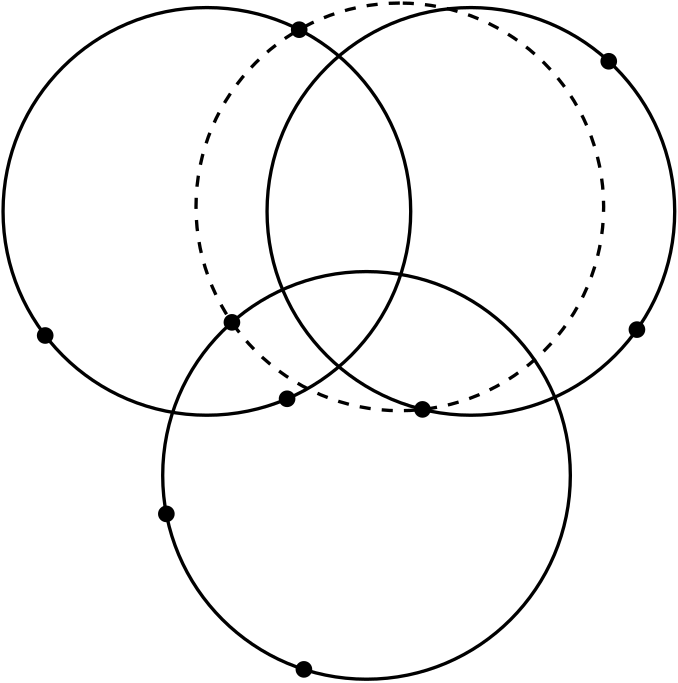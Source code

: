 <?xml version="1.0"?>
<!DOCTYPE ipe SYSTEM "ipe.dtd">
<ipe version="70212" creator="Ipe 7.2.12">
<info created="D:20190308111716" modified="D:20190823234259"/>
<ipestyle name="basic">
<symbol name="arrow/arc(spx)">
<path stroke="sym-stroke" fill="sym-stroke" pen="sym-pen">
0 0 m
-1 0.333 l
-1 -0.333 l
h
</path>
</symbol>
<symbol name="arrow/farc(spx)">
<path stroke="sym-stroke" fill="white" pen="sym-pen">
0 0 m
-1 0.333 l
-1 -0.333 l
h
</path>
</symbol>
<symbol name="arrow/ptarc(spx)">
<path stroke="sym-stroke" fill="sym-stroke" pen="sym-pen">
0 0 m
-1 0.333 l
-0.8 0 l
-1 -0.333 l
h
</path>
</symbol>
<symbol name="arrow/fptarc(spx)">
<path stroke="sym-stroke" fill="white" pen="sym-pen">
0 0 m
-1 0.333 l
-0.8 0 l
-1 -0.333 l
h
</path>
</symbol>
<symbol name="mark/circle(sx)" transformations="translations">
<path fill="sym-stroke">
0.6 0 0 0.6 0 0 e
0.4 0 0 0.4 0 0 e
</path>
</symbol>
<symbol name="mark/disk(sx)" transformations="translations">
<path fill="sym-stroke">
0.6 0 0 0.6 0 0 e
</path>
</symbol>
<symbol name="mark/fdisk(sfx)" transformations="translations">
<group>
<path fill="sym-fill">
0.5 0 0 0.5 0 0 e
</path>
<path fill="sym-stroke" fillrule="eofill">
0.6 0 0 0.6 0 0 e
0.4 0 0 0.4 0 0 e
</path>
</group>
</symbol>
<symbol name="mark/box(sx)" transformations="translations">
<path fill="sym-stroke" fillrule="eofill">
-0.6 -0.6 m
0.6 -0.6 l
0.6 0.6 l
-0.6 0.6 l
h
-0.4 -0.4 m
0.4 -0.4 l
0.4 0.4 l
-0.4 0.4 l
h
</path>
</symbol>
<symbol name="mark/square(sx)" transformations="translations">
<path fill="sym-stroke">
-0.6 -0.6 m
0.6 -0.6 l
0.6 0.6 l
-0.6 0.6 l
h
</path>
</symbol>
<symbol name="mark/fsquare(sfx)" transformations="translations">
<group>
<path fill="sym-fill">
-0.5 -0.5 m
0.5 -0.5 l
0.5 0.5 l
-0.5 0.5 l
h
</path>
<path fill="sym-stroke" fillrule="eofill">
-0.6 -0.6 m
0.6 -0.6 l
0.6 0.6 l
-0.6 0.6 l
h
-0.4 -0.4 m
0.4 -0.4 l
0.4 0.4 l
-0.4 0.4 l
h
</path>
</group>
</symbol>
<symbol name="mark/cross(sx)" transformations="translations">
<group>
<path fill="sym-stroke">
-0.43 -0.57 m
0.57 0.43 l
0.43 0.57 l
-0.57 -0.43 l
h
</path>
<path fill="sym-stroke">
-0.43 0.57 m
0.57 -0.43 l
0.43 -0.57 l
-0.57 0.43 l
h
</path>
</group>
</symbol>
<symbol name="arrow/fnormal(spx)">
<path stroke="sym-stroke" fill="white" pen="sym-pen">
0 0 m
-1 0.333 l
-1 -0.333 l
h
</path>
</symbol>
<symbol name="arrow/pointed(spx)">
<path stroke="sym-stroke" fill="sym-stroke" pen="sym-pen">
0 0 m
-1 0.333 l
-0.8 0 l
-1 -0.333 l
h
</path>
</symbol>
<symbol name="arrow/fpointed(spx)">
<path stroke="sym-stroke" fill="white" pen="sym-pen">
0 0 m
-1 0.333 l
-0.8 0 l
-1 -0.333 l
h
</path>
</symbol>
<symbol name="arrow/linear(spx)">
<path stroke="sym-stroke" pen="sym-pen">
-1 0.333 m
0 0 l
-1 -0.333 l
</path>
</symbol>
<symbol name="arrow/fdouble(spx)">
<path stroke="sym-stroke" fill="white" pen="sym-pen">
0 0 m
-1 0.333 l
-1 -0.333 l
h
-1 0 m
-2 0.333 l
-2 -0.333 l
h
</path>
</symbol>
<symbol name="arrow/double(spx)">
<path stroke="sym-stroke" fill="sym-stroke" pen="sym-pen">
0 0 m
-1 0.333 l
-1 -0.333 l
h
-1 0 m
-2 0.333 l
-2 -0.333 l
h
</path>
</symbol>
<pen name="heavier" value="0.8"/>
<pen name="fat" value="1.2"/>
<pen name="ultrafat" value="2"/>
<symbolsize name="large" value="5"/>
<symbolsize name="small" value="2"/>
<symbolsize name="tiny" value="1.1"/>
<arrowsize name="large" value="10"/>
<arrowsize name="small" value="5"/>
<arrowsize name="tiny" value="3"/>
<color name="red" value="1 0.5 0.5"/>
<color name="green" value="0.5 1 0.5"/>
<color name="blue" value="0.5 0.5 1"/>
<color name="yellow" value="1 1 0.5"/>
<color name="orange" value="1 0.823 0.5"/>
<color name="gold" value="1 0.921 0.5"/>
<color name="dark grey" value="0.2"/>
<color name="light grey" value="0.8"/>
<dashstyle name="dashed" value="[4] 0"/>
<dashstyle name="dotted" value="[1 3] 0"/>
<dashstyle name="dash dotted" value="[4 2 1 2] 0"/>
<dashstyle name="dash dot dotted" value="[4 2 1 2 1 2] 0"/>
<textsize name="large" value="\large"/>
<textsize name="small" value="\small"/>
<textsize name="tiny" value="\tiny"/>
<textsize name="Large" value="\Large"/>
<textsize name="LARGE" value="\LARGE"/>
<textsize name="huge" value="\huge"/>
<textsize name="Huge" value="\Huge"/>
<textsize name="footnote" value="\footnotesize"/>
<textstyle name="center" begin="\begin{center}" end="\end{center}"/>
<textstyle name="itemize" begin="\begin{itemize}" end="\end{itemize}"/>
<textstyle name="item" begin="\begin{itemize}\item{}" end="\end{itemize}"/>
<gridsize name="4 pts" value="4"/>
<gridsize name="8 pts (~3 mm)" value="8"/>
<gridsize name="16 pts (~6 mm)" value="16"/>
<gridsize name="32 pts (~12 mm)" value="32"/>
<gridsize name="10 pts (~3.5 mm)" value="10"/>
<gridsize name="20 pts (~7 mm)" value="20"/>
<gridsize name="14 pts (~5 mm)" value="14"/>
<gridsize name="28 pts (~10 mm)" value="28"/>
<gridsize name="56 pts (~20 mm)" value="56"/>
<anglesize name="90 deg" value="90"/>
<anglesize name="60 deg" value="60"/>
<anglesize name="45 deg" value="45"/>
<anglesize name="30 deg" value="30"/>
<anglesize name="22.5 deg" value="22.5"/>
<tiling name="falling" angle="-60" step="4" width="1"/>
<tiling name="rising" angle="30" step="4" width="1"/>
</ipestyle>
<page>
<layer name="alpha"/>
<view layers="alpha" active="alpha"/>
<path layer="alpha" matrix="0 2.29303 -2.29303 0 1319.56 -211.305" stroke="black" pen="fat">
32 0 0 32 288 448 e
</path>
<path matrix="0 2.29303 -2.29303 0 1262.09 -116.264" stroke="black" pen="fat">
32 0 0 32 288 448 e
</path>
<path matrix="0 2.29303 -2.29303 0 1331.55 -114.636" stroke="black" dash="dashed" pen="fat">
32 0 0 32 288 448 e
</path>
<path matrix="0 2.29303 -2.29303 0 1357.13 -116.264" stroke="black" pen="fat">
32 0 0 32 288 448 e
</path>
<use matrix="0 2.29303 -2.29303 0 1247.33 -592.168" name="mark/disk(sx)" pos="423.643 426.331" size="large" stroke="black"/>
<use matrix="0 2.29303 -2.29303 0 1247.33 -592.168" name="mark/disk(sx)" pos="448.055 447.926" size="large" stroke="black"/>
<use matrix="-0.407496 -2.25653 2.25653 -0.407496 -550.223 1760.59" name="mark/disk(sx)" pos="477.662 438.149" size="large" stroke="black"/>
<use matrix="0 2.29303 -2.29303 0 1247.33 -592.168" name="mark/disk(sx)" pos="476.062 466.949" size="large" stroke="black"/>
<use matrix="0 2.29303 -2.29303 0 1247.33 -592.168" name="mark/disk(sx)" pos="466.125 428.972" size="large" stroke="black"/>
<use matrix="0 2.29303 -2.29303 0 1244.58 -590.699" name="mark/disk(sx)" pos="523.432 425.87" size="large" stroke="black"/>
<use matrix="0 2.29303 -2.29303 0 1247.33 -592.168" name="mark/disk(sx)" pos="476.985 374.046" size="large" stroke="black"/>
<use matrix="0 2.29303 -2.29303 0 1243.09 -591.263" name="mark/disk(sx)" pos="464.065 405.866" size="large" stroke="black"/>
<use matrix="0 2.29303 -2.29303 0 1303.2 -611.234" name="mark/disk(sx)" pos="527.428 402.834" size="large" stroke="black"/>
</page>
<page>
<layer name="alpha"/>
<view layers="alpha" active="alpha"/>
<path layer="alpha" matrix="-1 0 -0 -1 576 1318.28" stroke="black" pen="fat">
192 576 m
384 576 l
288 742.277 l
h
</path>
<path matrix="-1 0 -0 -1 576 1318.28" stroke="black" dash="dashed" pen="heavier">
288 576 m
288 742.277 l
</path>
<use matrix="-1 0 -0 -1 576 1318.28" name="mark/disk(sx)" pos="288 653.237" size="large" stroke="black"/>
<use matrix="-1 0 -0 -1 576 1318.28" name="mark/disk(sx)" pos="288 576" size="large" stroke="black"/>
</page>
<page>
<layer name="alpha"/>
<view layers="alpha" active="alpha"/>
<path layer="alpha" matrix="2.33383 0 0 2.18797 -194.73 -976.357" stroke="black" dash="dotted" pen="fat">
184 640 m
184 768 l
</path>
<path matrix="2.33383 0 0 2.18797 -194.73 -976.357" stroke="black" dash="dotted" pen="fat">
232 640 m
232 768 l
</path>
<path matrix="2.8724 0 0 2.33383 -263.668 -1107.05" stroke="black" dash="dotted" pen="fat">
128 728 m
232 728 l
</path>
<path matrix="2.33383 0 0 2.33383 -194.73 -1107.05" stroke="black" dash="dotted" pen="fat">
128 776 m
256 776 l
</path>
<path matrix="2.33383 0 0 2.33383 -194.73 -1275.09" stroke="black" dash="dotted" pen="fat">
128 776 m
256 776 l
</path>
<path matrix="2.33383 0 0 2.33383 -194.73 -1387.11" stroke="black" dash="dotted" pen="fat">
128 776 m
256 776 l
</path>
<path matrix="2.33383 0 0 2.05926 -194.73 -893.987" stroke="black" dash="dotted" pen="fat">
176 640 m
176 776 l
</path>
<path matrix="2.33383 0 0 2.05926 -194.73 -893.987" stroke="black" dash="dotted" pen="fat">
144 640 m
144 776 l
</path>
<path matrix="2.33383 0 0 2.05926 -194.73 -893.987" stroke="black" dash="dotted" pen="fat">
256 640 m
256 776 l
</path>
<use matrix="2.33383 0 0 2.33383 -166.724 -1097.72" name="mark/disk(sx)" pos="192 768" size="large" stroke="black"/>
<path matrix="2.33383 0 0 2.33383 -194.73 -1107.05" stroke="black" dash="dashed" pen="fat">
184 776 m
232 776 l
232 768 l
256 768 l
256 704 l
232 704 l
232 728 l
184 728 l
184 776 l
</path>
<path matrix="2.33383 0 0 2.33383 -204.065 -1107.05" stroke="black" pen="ultrafat">
208 772 m
48 0 0 -48 208 724 256 724 a
</path>
<path matrix="2.8724 0 0 2.33383 -263.668 -1013.7" stroke="black" dash="dotted" pen="fat">
128 728 m
232 728 l
</path>
<use matrix="2.33383 0 0 2.33383 -54.7001 -1209.74" name="mark/disk(sx)" pos="192 768" size="large" stroke="black"/>
<path matrix="2.33383 0 0 2.33383 -194.73 -1107.05" stroke="black" pen="fat">
252 724 m
48 0 0 -48 204 724 204 772 a
</path>
<path matrix="2.33383 0 0 2.05926 -493.46 -893.987" stroke="black" dash="dotted" pen="fat">
256 640 m
256 776 l
</path>
</page>
<page>
<layer name="levels"/>
<layer name="tree"/>
<layer name="tables"/>
<layer name="legend"/>
<layer name="subcells-to-pointers"/>
<layer name="pointers"/>
<layer name="pointers-to-tables"/>
<layer name="separators"/>
<view layers="levels tree tables legend subcells-to-pointers pointers pointers-to-tables separators" active="pointers-to-tables"/>
<path layer="levels" matrix="-0.668927 0 0 -0.668927 465.531 1177.98" stroke="black" pen="fat">
192 640 m
320 640 l
256 750.851 l
h
</path>
<path matrix="0.668927 0 0 0.668927 133.744 247.598" stroke="black" pen="fat">
211.958 688.571 m
276.958 704.013 l
</path>
<path matrix="0.668927 0 0 0.668927 133.744 247.598" stroke="black" pen="fat">
211.958 688.571 m
304 750.851 l
</path>
<path matrix="0.668927 0 0 0.668927 9.8907 144.216" stroke="black" pen="fat">
211.958 688.571 m
176 750.851 l
304 750.851 l
h
</path>
<path matrix="0.668927 0 0 0.668927 242.162 147.36" stroke="black" pen="fat">
211.958 688.571 m
304 750.851 l
276.958 704.013 l
h
</path>
<path matrix="0.668927 0 0 0.668927 131.707 179.363" stroke="black" pen="fat">
211.958 688.571 m
276.958 704.013 l
240 640 l
h
</path>
<path matrix="0.668927 0 0 0.668927 80.9782 193.912" stroke="black" pen="fat">
129.139 676.56 m
149.749 644.094 l
</path>
<path matrix="0.668927 0 0 0.668927 124.687 233.787" stroke="black" pen="fat">
231.298 609.313 m
268.427 589.702 l
</path>
<path matrix="0.668927 0 0 0.668927 196.634 160.392" stroke="black" pen="fat">
308.863 675.941 m
300.557 682.985 l
</path>
<path matrix="0.668927 0 0 0.668927 80.9782 193.912" stroke="black" pen="fat">
105.687 614.28 m
129.139 676.56 l
</path>
<path matrix="0.668927 0 0 0.668927 124.687 233.787" stroke="black" pen="fat">
250.494 558.64 m
231.298 609.313 l
</path>
<path matrix="0.668927 0 0 0.668927 196.634 160.392" stroke="black" pen="fat">
345.019 684.531 m
300.557 682.985 l
</path>
<path matrix="0.668927 0 0 0.668927 50.9486 119.363" stroke="black" pen="fat">
105.687 614.28 m
69.729 676.56 l
129.139 676.56 l
h
</path>
<path matrix="0.668927 0 0 0.668927 68.6696 121.514" stroke="black" pen="fat">
105.687 614.28 m
129.139 676.56 l
149.749 644.094 l
h
</path>
<path matrix="0.668927 0 0 0.668927 93.7697 108.393" stroke="black" pen="fat">
129.139 676.56 m
149.749 644.094 l
197.729 676.56 l
h
</path>
<path matrix="0.668927 0 0 0.668927 98.073 163.413" stroke="black" pen="fat">
250.494 558.64 m
222.452 607.211 l
231.298 609.313 l
h
</path>
<path matrix="0.668927 0 0 0.668927 119.427 164.457" stroke="black" pen="fat">
250.494 558.64 m
231.298 609.313 l
268.427 589.702 l
h
</path>
<path matrix="0.668927 0 0 0.668927 155.881 150.212" stroke="black" pen="fat">
268.427 589.702 m
231.298 609.313 l
287.452 622.653 l
h
</path>
<path matrix="0.668927 0 0 0.668927 184.572 103.775" stroke="black" pen="fat">
280.019 669.089 m
300.557 682.985 l
308.863 675.941 l
h
</path>
<path matrix="0.668927 0 0 0.668927 202.638 99.4844" stroke="black" pen="fat">
308.863 675.941 m
300.557 682.985 l
345.019 684.531 l
h
</path>
<path matrix="0.668927 0 0 0.668927 231.293 87.3684" stroke="black" pen="fat">
345.019 684.531 m
300.557 682.985 l
372.061 731.369 l
h
</path>
<path layer="tree" matrix="0.668927 0 0 0.668927 85.8243 250.908" stroke="black" dash="dashed" pen="fat">
291.006 568.464 m
249.609 478.514 l
</path>
<path matrix="1 0 0 1 80 0" stroke="black" dash="dashed" pen="fat">
208 736 m
133.244 646.481 l
</path>
<path matrix="1 0 0 1 80 0" stroke="black" dash="dashed" pen="fat">
236 728 m
365.516 649.625 l
</path>
<path matrix="1 0 0 1 80 0" stroke="black" dash="dashed" pen="fat">
216 696 m
236.971 650.296 l
</path>
<path matrix="0.668927 0 0 0.668927 85.8243 250.908" stroke="black" dash="dashed" pen="fat">
311.792 555.569 m
318.661 460.464 l
</path>
<path matrix="0.668927 0 0 0.668927 85.8243 250.908" stroke="black" dash="dashed" pen="fat">
328.741 586.454 m
392.182 472.119 l
</path>
<path matrix="0.668927 0 0 0.668927 85.8243 250.908" stroke="black" dash="dashed" pen="fat">
510.38 567.339 m
589.526 486.888 l
</path>
<path matrix="0.668927 0 0 0.668927 85.8243 250.908" stroke="black" dash="dashed" pen="fat">
476.858 546.247 m
519.647 458.163 l
</path>
<path matrix="0.668927 0 0 0.668927 85.8243 250.908" stroke="black" dash="dashed" pen="fat">
461.792 540.597 m
448.179 463.031 l
</path>
<path matrix="0.668927 0 0 0.668927 85.8243 250.908" stroke="black" dash="dashed" pen="fat">
152.187 576.755 m
209.607 463.51 l
</path>
<path matrix="0.668927 0 0 0.668927 85.8243 250.908" stroke="black" dash="dashed" pen="fat">
123.938 560.936 m
103.494 483.125 l
</path>
<path matrix="0.668927 0 0 0.668927 85.8243 250.908" stroke="black" dash="dashed" pen="fat">
91.9228 569.411 m
77.0022 479.909 l
</path>
<path layer="levels" matrix="1 0 0 1 80 0" stroke="black" pen="fat">
50.2286 553.065 m
30.197 571.932 l
</path>
<path matrix="1 0 0 1 80 0" stroke="black" pen="fat">
80.016 546.395 m
79.5414 567.015 l
</path>
<path matrix="1 0 0 1 80 0" stroke="black" pen="fat">
108.886 547.207 m
114.955 560.962 l
</path>
<path matrix="1 0 0 1 80 0" stroke="black" pen="fat">
200.938 554.12 m
213.976 550.247 l
</path>
<path matrix="1 0 0 1 80 0" stroke="black" pen="fat">
244.798 550.3 m
248.525 562.055 l
</path>
<path matrix="1 0 0 1 80 0" stroke="black" pen="fat">
366.946 544.743 m
376.392 560.508 l
</path>
<path matrix="1 0 0 1 80 0" stroke="black" pen="fat">
382.086 545.27 m
376.392 560.508 l
</path>
<path matrix="1 0 0 1 80 0" stroke="black" pen="fat">
255.439 544.68 m
248.525 562.055 l
</path>
<path matrix="1 0 0 1 80 0" stroke="black" pen="fat">
213.976 550.247 m
194.149 572.043 l
</path>
<path matrix="1 0 0 1 80 0" stroke="black" pen="fat">
113.941 539.245 m
114.955 560.962 l
</path>
<path matrix="1 0 0 1 80 0" stroke="black" pen="fat">
59.3665 532.422 m
79.5414 567.015 l
</path>
<path matrix="1 0 0 1 80 0" stroke="black" pen="fat">
41.6455 530.271 m
30.197 571.932 l
</path>
<path layer="pointers" matrix="1 0 0 1 80 -32" stroke="black" pen="fat">
4 0 0 4 24 504 e
</path>
<path matrix="1 0 0 1 92 -32" stroke="black" pen="fat">
4 0 0 4 24 504 e
</path>
<path matrix="1 0 0 1 104 -32" stroke="black" pen="fat">
4 0 0 4 24 504 e
</path>
<path matrix="1 0 0 1 120 -32" stroke="black" pen="fat">
4 0 0 4 24 504 e
</path>
<path matrix="1 0 0 1 132 -32" stroke="black" pen="fat">
4 0 0 4 24 504 e
</path>
<path matrix="1 0 0 1 144 -32" stroke="black" pen="fat">
4 0 0 4 24 504 e
</path>
<path matrix="1 0 0 1 168 -32" stroke="black" pen="fat">
4 0 0 4 24 504 e
</path>
<path matrix="1 0 0 1 180 -32" stroke="black" pen="fat">
4 0 0 4 24 504 e
</path>
<path matrix="1 0 0 1 192 -32" stroke="black" pen="fat">
4 0 0 4 24 504 e
</path>
<path matrix="1 0 0 1 252 -32" stroke="black" pen="fat">
4 0 0 4 24 504 e
</path>
<path matrix="1 0 0 1 264 -32" stroke="black" pen="fat">
4 0 0 4 24 504 e
</path>
<path matrix="1 0 0 1 276 -32" stroke="black" pen="fat">
4 0 0 4 24 504 e
</path>
<path matrix="1 0 0 1 296 -32" stroke="black" pen="fat">
4 0 0 4 24 504 e
</path>
<path matrix="1 0 0 1 308 -32" stroke="black" pen="fat">
4 0 0 4 24 504 e
</path>
<path matrix="1 0 0 1 320 -32" stroke="black" pen="fat">
4 0 0 4 24 504 e
</path>
<path matrix="1 0 0 1 420 -32" stroke="black" pen="fat">
4 0 0 4 24 504 e
</path>
<path matrix="1 0 0 1 432 -32" stroke="black" pen="fat">
4 0 0 4 24 504 e
</path>
<path matrix="1 0 0 1 444 -32" stroke="black" pen="fat">
4 0 0 4 24 504 e
</path>
<path matrix="1 0 0 1 232 -32" stroke="black" pen="fat">
4 0 0 4 24 504 e
</path>
<path matrix="1 0 0 1 360 -32" stroke="black" pen="fat">
4 0 0 4 24 504 e
</path>
<path matrix="1 0 0 1 392 -32" stroke="black" pen="fat">
4 0 0 4 24 504 e
</path>
<path layer="subcells-to-pointers" matrix="1 0 0 1 80 0" stroke="black" dash="dotted" pen="fat">
24 476 m
12 540
28 564 c
</path>
<path matrix="1 0 0 1 80 0" stroke="black" dash="dotted" pen="fat">
36 476 m
52 528
44 548 c
</path>
<path matrix="1 0 0 1 80 0" stroke="black" dash="dotted" pen="fat">
48 476 m
64 552
52 568 c
</path>
<path matrix="1 0 0 1 80 0" stroke="black" dash="dotted" pen="fat">
64 476 m
52 544
68 552 c
</path>
<path matrix="1 0 0 1 80 0" stroke="black" dash="dotted" pen="fat">
76 476 m
76 552 l
</path>
<path matrix="1 0 0 1 80 0" stroke="black" dash="dotted" pen="fat">
88 476 m
100 532
84 556 c
</path>
<path matrix="1 0 0 1 80 0" stroke="black" dash="dotted" pen="fat">
112 476 m
100 540
108 556 c
</path>
<path matrix="1 0 0 1 80 0" stroke="black" dash="dotted" pen="fat">
124 476 m
108 536
112 548 c
</path>
<path matrix="1 0 0 1 80 0" stroke="black" dash="dotted" pen="fat">
124 556 m
144 536
136 476 c
</path>
<path matrix="1 0 0 1 80 0" stroke="black" dash="dotted" pen="fat">
176 560 m
176 476 l
</path>
<path matrix="1 0 0 1 80 0" stroke="black" dash="dotted" pen="fat">
208 544 m
208 476 l
</path>
<path matrix="1 0 0 1 80 0" stroke="black" dash="dotted" pen="fat">
196 476 m
188 528
200 560 c
</path>
<path matrix="1 0 0 1 80 0" stroke="black" dash="dotted" pen="fat">
216 556 m
224 528
220 476 c
</path>
<path matrix="1 0 0 1 80 0" stroke="black" dash="dotted" pen="fat">
240 556 m
240 476 l
</path>
<path matrix="1 0 0 1 80 0" stroke="black" dash="dotted" pen="fat">
252 548 m
252 476 l
</path>
<path matrix="1 0 0 1 80 0" stroke="black" dash="dotted" pen="fat">
304 556 m
304 476 l
</path>
<path matrix="1 0 0 1 80 0" stroke="black" dash="dotted" pen="fat">
336 476 m
336 556 l
</path>
<path matrix="1 0 0 1 80 0" stroke="black" dash="dotted" pen="fat">
364.245 548.839 m
364 476 l
</path>
<path matrix="1 0 0 1 80 0" stroke="black" dash="dotted" pen="fat">
376 552 m
376 476 l
</path>
<path matrix="1 0 0 1 80 0" stroke="black" dash="dotted" pen="fat">
384 560 m
400 540
388 476 c
</path>
<path layer="tables" matrix="1 0 0 0.8 80 28.8" stroke="black" pen="fat">
32 464 m
32 444 l
48 444 l
48 464 l
h
</path>
<path matrix="1 0 0 0.8 128 28.8" stroke="black" pen="fat">
32 464 m
32 444 l
48 444 l
48 464 l
h
</path>
<path matrix="1 0 0 0.8 176 28.8" stroke="black" pen="fat">
32 464 m
32 444 l
48 444 l
48 464 l
h
</path>
<path matrix="1 0 0 0.8 224 28.8" stroke="black" pen="fat">
32 464 m
32 444 l
48 444 l
48 464 l
h
</path>
<path matrix="1 0 0 0.8 272 28.8" stroke="black" pen="fat">
32 464 m
32 444 l
48 444 l
48 464 l
h
</path>
<path matrix="1 0 0 0.8 320 28.8" stroke="black" pen="fat">
32 464 m
32 444 l
48 444 l
48 464 l
h
</path>
<path matrix="1 0 0 0.8 368 28.8" stroke="black" pen="fat">
32 464 m
32 444 l
48 444 l
48 464 l
h
</path>
<path matrix="1 0 0 0.8 416 28.8" stroke="black" pen="fat">
32 464 m
32 444 l
48 444 l
48 464 l
h
</path>
<path layer="pointers-to-tables" matrix="1 0 0 1.8 80 -435.2" stroke="black" dash="dash dotted" pen="fat">
24 504 m
40 464 l
</path>
<path matrix="1 0 0 1.8 80 -435.2" stroke="black" dash="dash dotted" pen="fat">
36 504 m
40 464 l
</path>
<path matrix="1 0 0 1.8 80 -435.2" stroke="black" dash="dash dotted" pen="fat">
48 504 m
88 464 l
</path>
<path matrix="1 0 0 1.8 80 -435.2" stroke="black" dash="dash dotted" pen="fat">
64 504 m
136 464 l
</path>
<path matrix="1 0 0 1.8 80 -435.2" stroke="black" dash="dash dotted" pen="fat">
76 504 m
88 464 l
</path>
<path matrix="1 0 0 1.8 80 -435.2" stroke="black" dash="dash dotted" pen="fat">
88 504 m
184 464 l
</path>
<path matrix="1 0 0 1.8 80 -435.2" stroke="black" dash="dash dotted" pen="fat">
112 504 m
40 464 l
</path>
<path matrix="1 0 0 1.8 80 -435.2" stroke="black" dash="dash dotted" pen="fat">
124 504 m
136 464 l
</path>
<path matrix="1 0 0 1.8 80 -435.2" stroke="black" dash="dash dotted" pen="fat">
136 504 m
88 464 l
</path>
<path matrix="1 0 0 1.8 80 -435.2" stroke="black" dash="dash dotted" pen="fat">
176 504 m
232 464 l
</path>
<path matrix="1 0 0 1.8 80 -435.2" stroke="black" dash="dash dotted" pen="fat">
196 504 m
88 464 l
</path>
<path matrix="1 0 0 1.8 80 -435.2" stroke="black" dash="dash dotted" pen="fat">
208 504 m
184 464 l
</path>
<path matrix="1 0 0 1.8 80 -435.2" stroke="black" dash="dash dotted" pen="fat">
220 504 m
136 464 l
</path>
<path matrix="1 0 0 1.8 80 -435.2" stroke="black" dash="dash dotted" pen="fat">
240 504 m
280 464 l
</path>
<path matrix="1 0 0 1.8 80 -435.2" stroke="black" dash="dash dotted" pen="fat">
364 504 m
376 464 l
</path>
<path matrix="1 0 0 1.8 80 -435.2" stroke="black" dash="dash dotted" pen="fat">
336 504 m
328 464 l
</path>
<path matrix="1 0 0 1.8 80 -435.2" stroke="black" dash="dash dotted" pen="fat">
252 504 m
232 464 l
</path>
<path matrix="1 0 0 1.8 80 -435.2" stroke="black" dash="dash dotted" pen="fat">
264 504 m
136 464 l
</path>
<path matrix="1 0 0 1.8 80 -435.2" stroke="black" dash="dash dotted" pen="fat">
304 504 m
40 464 l
</path>
<path matrix="1 0 0 1.8 80 -435.2" stroke="black" dash="dash dotted" pen="fat">
376 504 m
280 464 l
</path>
<path matrix="1 0 0 1.8 80 -435.2" stroke="black" dash="dash dotted" pen="fat">
388 504 m
328 464 l
</path>
<path matrix="1 0 0 1 80 0" stroke="black" dash="dotted" pen="fat">
264 476 m
264 564 l
</path>
</page>
<page>
<layer name="alpha"/>
<view layers="alpha" active="alpha"/>
<path layer="alpha" matrix="0.85 0 0 0.85 35.2 103.2" stroke="black" pen="fat">
160 0 0 160 288 528 e
</path>
<path matrix="0.85 0 0 0.85 35.2 103.2" stroke="black" pen="fat">
128 688 m
448 368 l
</path>
<use matrix="0.85 0 0 0.85 35.2 103.2" name="mark/disk(sx)" pos="174.863 641.137" size="large" stroke="black"/>
<use matrix="0.85 0 0 0.85 35.2 103.2" name="mark/disk(sx)" pos="401.137 414.863" size="large" stroke="black"/>
<use matrix="0.85 0 0 0.85 36.1668 102.223" name="mark/square(sx)" pos="173.726 416.012" size="large" stroke="black"/>
<path matrix="0.85 0 0 0.85 35.2 103.2" stroke="black" pen="fat">
128 368 m
448 688 l
</path>
<use matrix="0.85 0 0 0.85 35.2 103.2" name="mark/square(sx)" pos="401.137 641.137" size="large" stroke="black"/>
</page>
</ipe>

